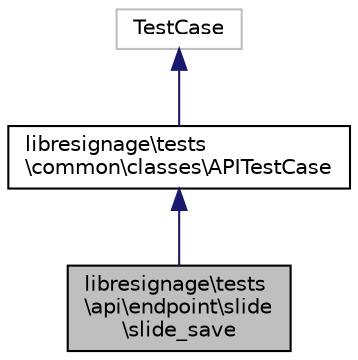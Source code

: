 digraph "libresignage\tests\api\endpoint\slide\slide_save"
{
  edge [fontname="Helvetica",fontsize="10",labelfontname="Helvetica",labelfontsize="10"];
  node [fontname="Helvetica",fontsize="10",shape=record];
  Node3 [label="libresignage\\tests\l\\api\\endpoint\\slide\l\\slide_save",height=0.2,width=0.4,color="black", fillcolor="grey75", style="filled", fontcolor="black"];
  Node4 -> Node3 [dir="back",color="midnightblue",fontsize="10",style="solid"];
  Node4 [label="libresignage\\tests\l\\common\\classes\\APITestCase",height=0.2,width=0.4,color="black", fillcolor="white", style="filled",URL="$classlibresignage_1_1tests_1_1common_1_1classes_1_1APITestCase.html"];
  Node5 -> Node4 [dir="back",color="midnightblue",fontsize="10",style="solid"];
  Node5 [label="TestCase",height=0.2,width=0.4,color="grey75", fillcolor="white", style="filled"];
}
